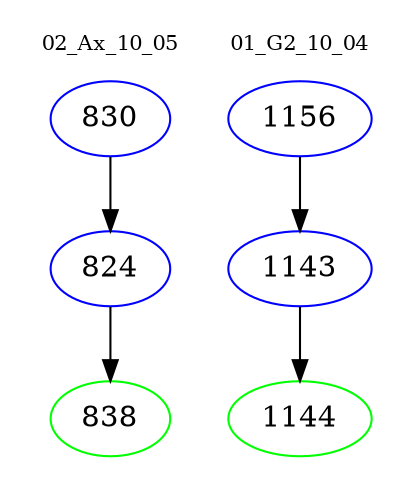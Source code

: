 digraph{
subgraph cluster_0 {
color = white
label = "02_Ax_10_05";
fontsize=10;
T0_830 [label="830", color="blue"]
T0_830 -> T0_824 [color="black"]
T0_824 [label="824", color="blue"]
T0_824 -> T0_838 [color="black"]
T0_838 [label="838", color="green"]
}
subgraph cluster_1 {
color = white
label = "01_G2_10_04";
fontsize=10;
T1_1156 [label="1156", color="blue"]
T1_1156 -> T1_1143 [color="black"]
T1_1143 [label="1143", color="blue"]
T1_1143 -> T1_1144 [color="black"]
T1_1144 [label="1144", color="green"]
}
}
